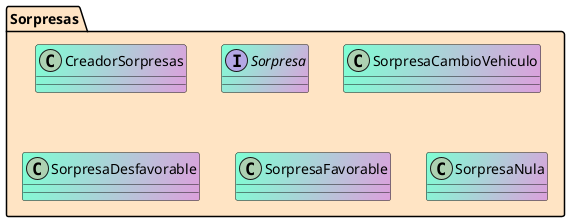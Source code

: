 @startuml

package Sorpresas #Bisque{

class CreadorSorpresas #Aquamarine/Plum{
}
interface Sorpresa #Aquamarine/Plum{
}
class SorpresaCambioVehiculo #Aquamarine/Plum{
}
class SorpresaDesfavorable #Aquamarine/Plum{
}
class SorpresaFavorable #Aquamarine/Plum{
}
class SorpresaNula #Aquamarine/Plum{
}

@enduml